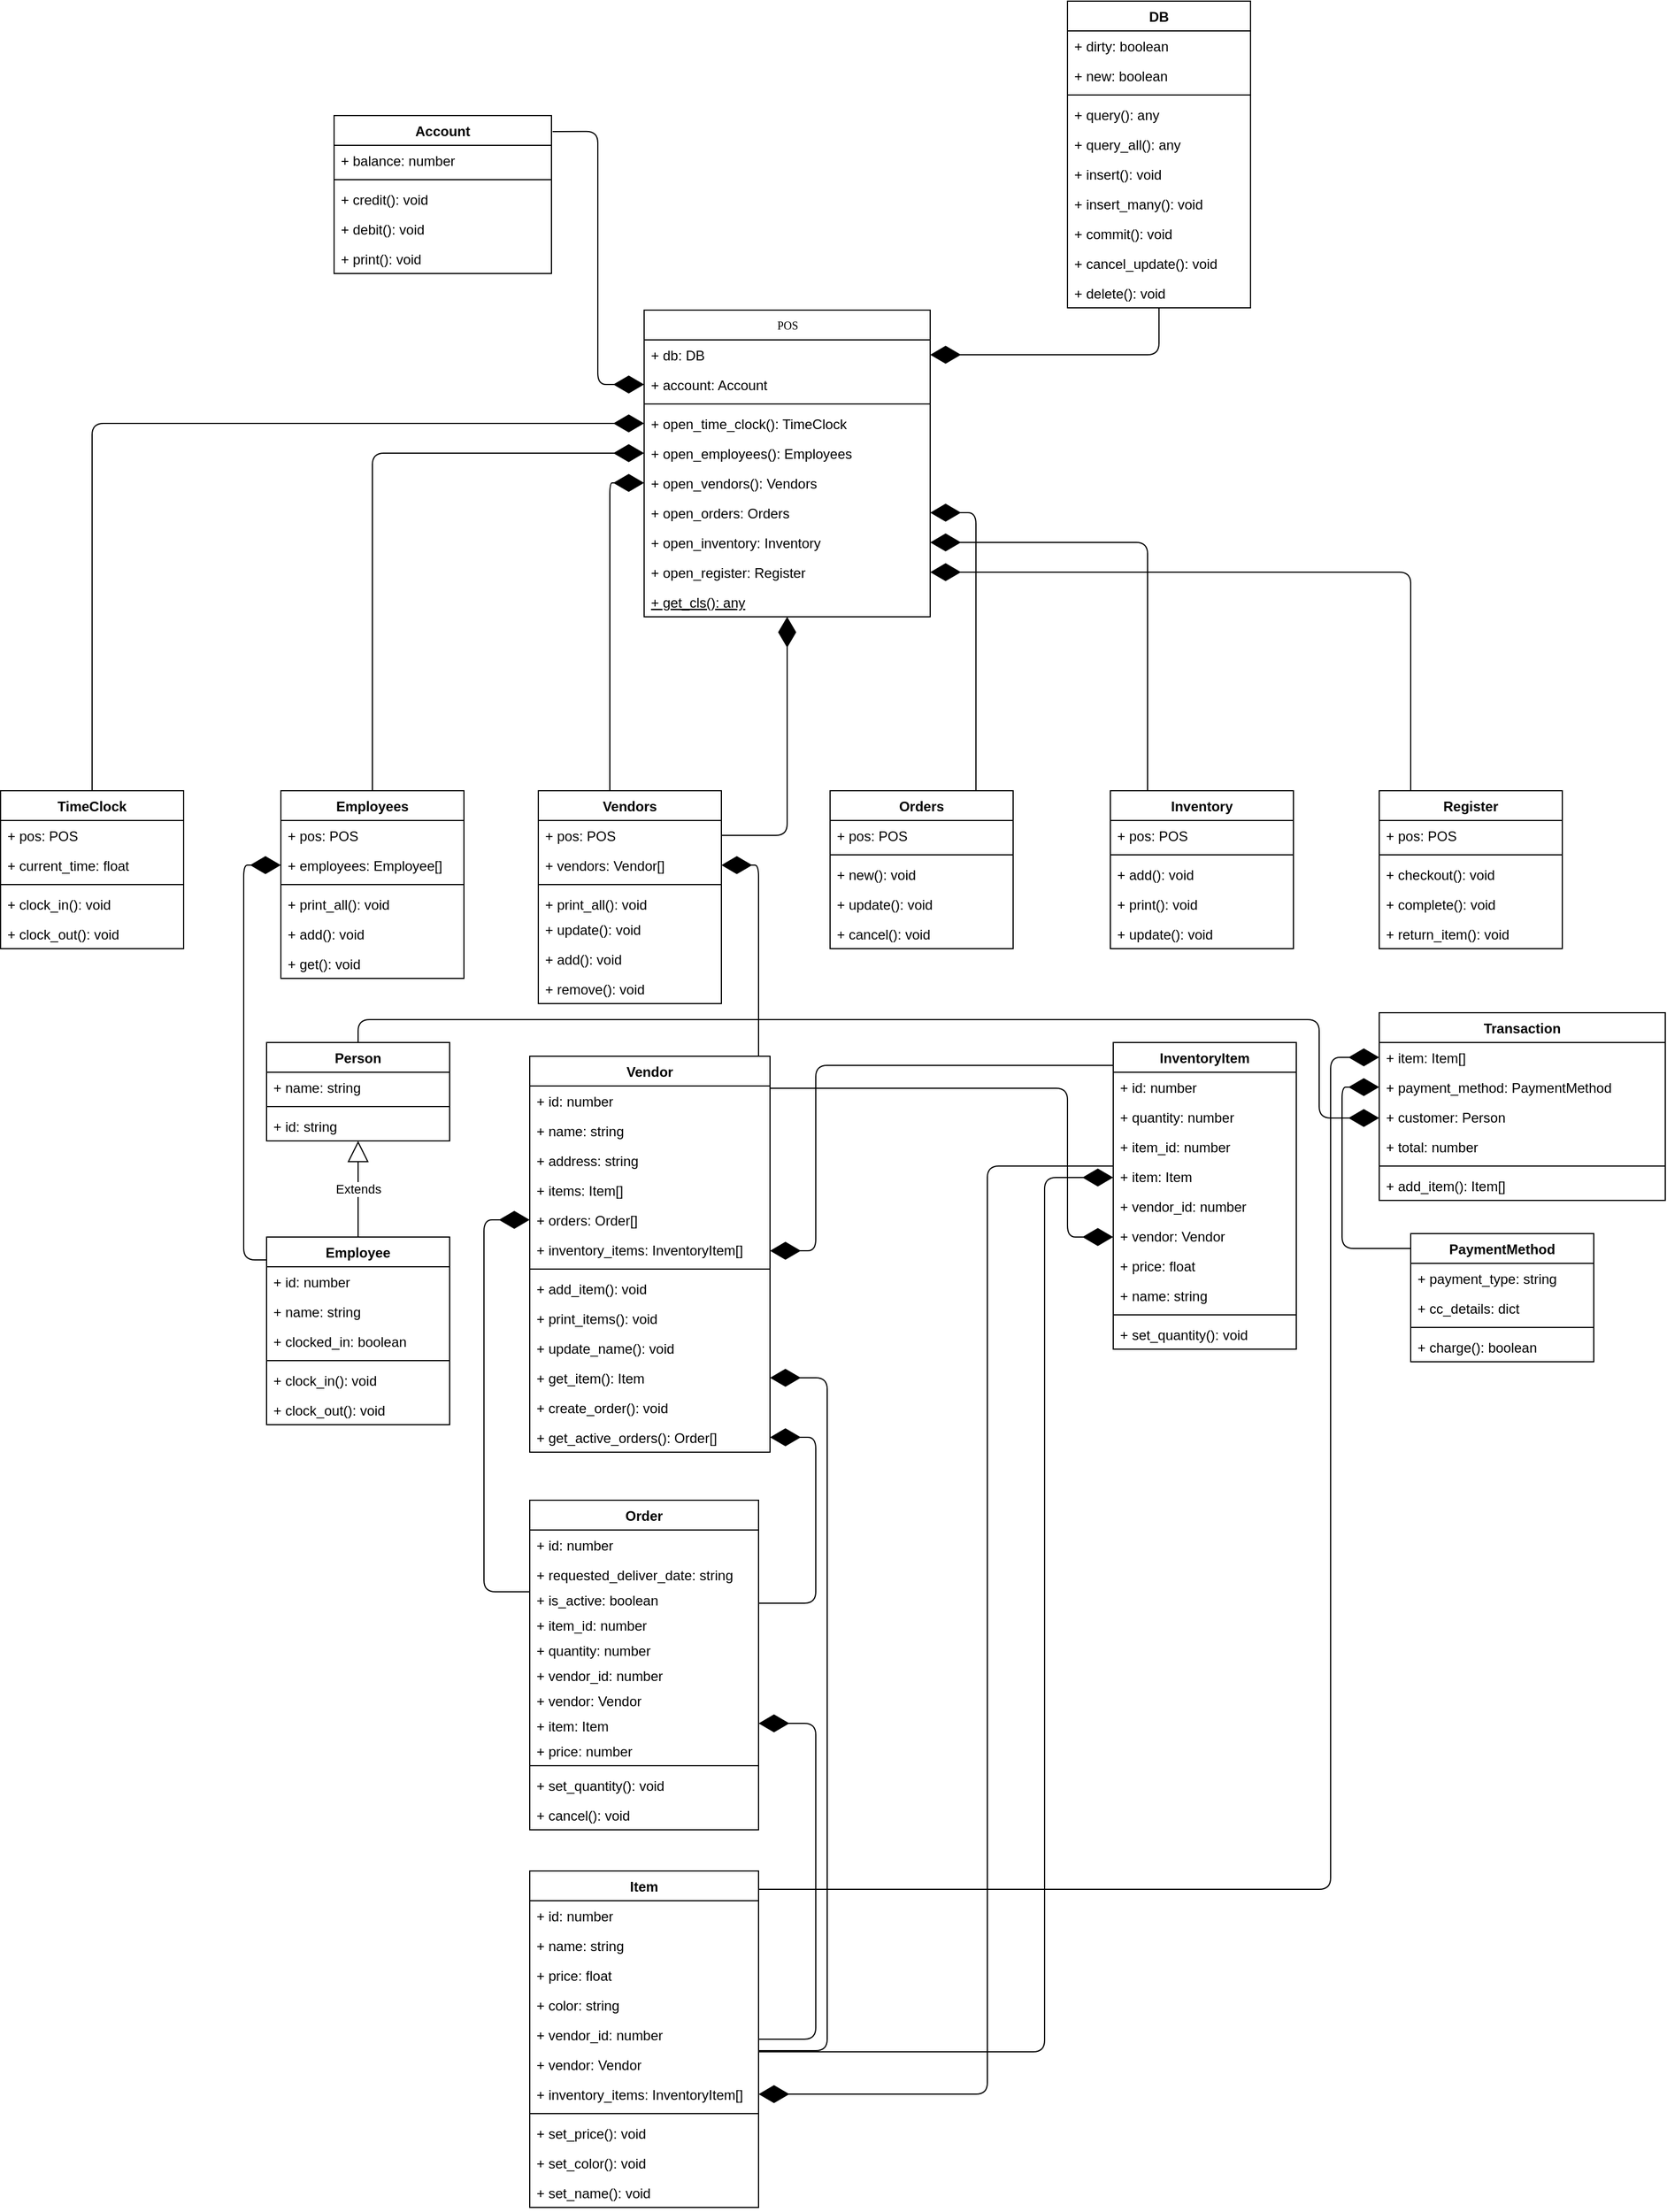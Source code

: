 <mxfile version="12.3.8" type="device" pages="1"><diagram name="Page-1" id="c4acf3e9-155e-7222-9cf6-157b1a14988f"><mxGraphModel dx="2325" dy="1979" grid="1" gridSize="10" guides="1" tooltips="1" connect="1" arrows="1" fold="1" page="1" pageScale="1" pageWidth="850" pageHeight="1100" background="#ffffff" math="0" shadow="0"><root><mxCell id="0"/><mxCell id="1" parent="0"/><mxCell id="17acba5748e5396b-20" value="POS" style="swimlane;html=1;fontStyle=0;childLayout=stackLayout;horizontal=1;startSize=26;fillColor=none;horizontalStack=0;resizeParent=1;resizeLast=0;collapsible=1;marginBottom=0;swimlaneFillColor=#ffffff;rounded=0;shadow=0;comic=0;labelBackgroundColor=none;strokeWidth=1;fontFamily=Verdana;fontSize=10;align=center;" parent="1" vertex="1"><mxGeometry x="270" y="10" width="250" height="268" as="geometry"><mxRectangle x="350" y="42" width="90" height="26" as="alternateBounds"/></mxGeometry></mxCell><mxCell id="E09mSMXxLbZepQ68tdm--33" value="+ db: DB" style="text;strokeColor=none;fillColor=none;align=left;verticalAlign=top;spacingLeft=4;spacingRight=4;overflow=hidden;rotatable=0;points=[[0,0.5],[1,0.5]];portConstraint=eastwest;" vertex="1" parent="17acba5748e5396b-20"><mxGeometry y="26" width="250" height="26" as="geometry"/></mxCell><mxCell id="u5pfQY48apnH69U5B8H1-82" value="+ account: Account" style="text;strokeColor=none;fillColor=none;align=left;verticalAlign=top;spacingLeft=4;spacingRight=4;overflow=hidden;rotatable=0;points=[[0,0.5],[1,0.5]];portConstraint=eastwest;" parent="17acba5748e5396b-20" vertex="1"><mxGeometry y="52" width="250" height="26" as="geometry"/></mxCell><mxCell id="u5pfQY48apnH69U5B8H1-6" value="" style="line;strokeWidth=1;fillColor=none;align=left;verticalAlign=middle;spacingTop=-1;spacingLeft=3;spacingRight=3;rotatable=0;labelPosition=right;points=[];portConstraint=eastwest;" parent="17acba5748e5396b-20" vertex="1"><mxGeometry y="78" width="250" height="8" as="geometry"/></mxCell><mxCell id="u5pfQY48apnH69U5B8H1-55" value="+ open_time_clock(): TimeClock" style="text;strokeColor=none;fillColor=none;align=left;verticalAlign=top;spacingLeft=4;spacingRight=4;overflow=hidden;rotatable=0;points=[[0,0.5],[1,0.5]];portConstraint=eastwest;" parent="17acba5748e5396b-20" vertex="1"><mxGeometry y="86" width="250" height="26" as="geometry"/></mxCell><mxCell id="E09mSMXxLbZepQ68tdm--16" value="+ open_employees(): Employees" style="text;strokeColor=none;fillColor=none;align=left;verticalAlign=top;spacingLeft=4;spacingRight=4;overflow=hidden;rotatable=0;points=[[0,0.5],[1,0.5]];portConstraint=eastwest;" vertex="1" parent="17acba5748e5396b-20"><mxGeometry y="112" width="250" height="26" as="geometry"/></mxCell><mxCell id="u5pfQY48apnH69U5B8H1-87" value="+ open_vendors(): Vendors" style="text;strokeColor=none;fillColor=none;align=left;verticalAlign=top;spacingLeft=4;spacingRight=4;overflow=hidden;rotatable=0;points=[[0,0.5],[1,0.5]];portConstraint=eastwest;" parent="17acba5748e5396b-20" vertex="1"><mxGeometry y="138" width="250" height="26" as="geometry"/></mxCell><mxCell id="E09mSMXxLbZepQ68tdm--36" value="+ open_orders: Orders" style="text;strokeColor=none;fillColor=none;align=left;verticalAlign=top;spacingLeft=4;spacingRight=4;overflow=hidden;rotatable=0;points=[[0,0.5],[1,0.5]];portConstraint=eastwest;" vertex="1" parent="17acba5748e5396b-20"><mxGeometry y="164" width="250" height="26" as="geometry"/></mxCell><mxCell id="E09mSMXxLbZepQ68tdm--45" value="+ open_inventory: Inventory" style="text;strokeColor=none;fillColor=none;align=left;verticalAlign=top;spacingLeft=4;spacingRight=4;overflow=hidden;rotatable=0;points=[[0,0.5],[1,0.5]];portConstraint=eastwest;" vertex="1" parent="17acba5748e5396b-20"><mxGeometry y="190" width="250" height="26" as="geometry"/></mxCell><mxCell id="E09mSMXxLbZepQ68tdm--46" value="+ open_register: Register" style="text;strokeColor=none;fillColor=none;align=left;verticalAlign=top;spacingLeft=4;spacingRight=4;overflow=hidden;rotatable=0;points=[[0,0.5],[1,0.5]];portConstraint=eastwest;" vertex="1" parent="17acba5748e5396b-20"><mxGeometry y="216" width="250" height="26" as="geometry"/></mxCell><mxCell id="E09mSMXxLbZepQ68tdm--152" value="+ get_cls(): any" style="text;strokeColor=none;fillColor=none;align=left;verticalAlign=top;spacingLeft=4;spacingRight=4;overflow=hidden;rotatable=0;points=[[0,0.5],[1,0.5]];portConstraint=eastwest;fontStyle=4" vertex="1" parent="17acba5748e5396b-20"><mxGeometry y="242" width="250" height="26" as="geometry"/></mxCell><mxCell id="u5pfQY48apnH69U5B8H1-10" value="Person" style="swimlane;fontStyle=1;align=center;verticalAlign=top;childLayout=stackLayout;horizontal=1;startSize=26;horizontalStack=0;resizeParent=1;resizeParentMax=0;resizeLast=0;collapsible=1;marginBottom=0;" parent="1" vertex="1"><mxGeometry x="-60" y="650" width="160" height="86" as="geometry"/></mxCell><mxCell id="u5pfQY48apnH69U5B8H1-14" value="+ name: string" style="text;strokeColor=none;fillColor=none;align=left;verticalAlign=top;spacingLeft=4;spacingRight=4;overflow=hidden;rotatable=0;points=[[0,0.5],[1,0.5]];portConstraint=eastwest;" parent="u5pfQY48apnH69U5B8H1-10" vertex="1"><mxGeometry y="26" width="160" height="26" as="geometry"/></mxCell><mxCell id="u5pfQY48apnH69U5B8H1-12" value="" style="line;strokeWidth=1;fillColor=none;align=left;verticalAlign=middle;spacingTop=-1;spacingLeft=3;spacingRight=3;rotatable=0;labelPosition=right;points=[];portConstraint=eastwest;" parent="u5pfQY48apnH69U5B8H1-10" vertex="1"><mxGeometry y="52" width="160" height="8" as="geometry"/></mxCell><mxCell id="u5pfQY48apnH69U5B8H1-11" value="+ id: string&#10;" style="text;strokeColor=none;fillColor=none;align=left;verticalAlign=top;spacingLeft=4;spacingRight=4;overflow=hidden;rotatable=0;points=[[0,0.5],[1,0.5]];portConstraint=eastwest;" parent="u5pfQY48apnH69U5B8H1-10" vertex="1"><mxGeometry y="60" width="160" height="26" as="geometry"/></mxCell><mxCell id="u5pfQY48apnH69U5B8H1-25" value="Extends" style="endArrow=block;endSize=16;endFill=0;html=1;entryX=0.5;entryY=1;entryDx=0;entryDy=0;exitX=0.5;exitY=0;exitDx=0;exitDy=0;" parent="1" source="u5pfQY48apnH69U5B8H1-30" target="u5pfQY48apnH69U5B8H1-10" edge="1"><mxGeometry width="160" relative="1" as="geometry"><mxPoint x="-190" y="750" as="sourcePoint"/><mxPoint x="-30" y="750" as="targetPoint"/></mxGeometry></mxCell><mxCell id="u5pfQY48apnH69U5B8H1-30" value="Employee" style="swimlane;fontStyle=1;align=center;verticalAlign=top;childLayout=stackLayout;horizontal=1;startSize=26;horizontalStack=0;resizeParent=1;resizeParentMax=0;resizeLast=0;collapsible=1;marginBottom=0;" parent="1" vertex="1"><mxGeometry x="-60" y="820" width="160" height="164" as="geometry"/></mxCell><mxCell id="E09mSMXxLbZepQ68tdm--14" value="+ id: number" style="text;strokeColor=none;fillColor=none;align=left;verticalAlign=top;spacingLeft=4;spacingRight=4;overflow=hidden;rotatable=0;points=[[0,0.5],[1,0.5]];portConstraint=eastwest;" vertex="1" parent="u5pfQY48apnH69U5B8H1-30"><mxGeometry y="26" width="160" height="26" as="geometry"/></mxCell><mxCell id="E09mSMXxLbZepQ68tdm--15" value="+ name: string" style="text;strokeColor=none;fillColor=none;align=left;verticalAlign=top;spacingLeft=4;spacingRight=4;overflow=hidden;rotatable=0;points=[[0,0.5],[1,0.5]];portConstraint=eastwest;" vertex="1" parent="u5pfQY48apnH69U5B8H1-30"><mxGeometry y="52" width="160" height="26" as="geometry"/></mxCell><mxCell id="u5pfQY48apnH69U5B8H1-54" value="+ clocked_in: boolean" style="text;strokeColor=none;fillColor=none;align=left;verticalAlign=top;spacingLeft=4;spacingRight=4;overflow=hidden;rotatable=0;points=[[0,0.5],[1,0.5]];portConstraint=eastwest;" parent="u5pfQY48apnH69U5B8H1-30" vertex="1"><mxGeometry y="78" width="160" height="26" as="geometry"/></mxCell><mxCell id="u5pfQY48apnH69U5B8H1-32" value="" style="line;strokeWidth=1;fillColor=none;align=left;verticalAlign=middle;spacingTop=-1;spacingLeft=3;spacingRight=3;rotatable=0;labelPosition=right;points=[];portConstraint=eastwest;" parent="u5pfQY48apnH69U5B8H1-30" vertex="1"><mxGeometry y="104" width="160" height="8" as="geometry"/></mxCell><mxCell id="u5pfQY48apnH69U5B8H1-33" value="+ clock_in(): void" style="text;strokeColor=none;fillColor=none;align=left;verticalAlign=top;spacingLeft=4;spacingRight=4;overflow=hidden;rotatable=0;points=[[0,0.5],[1,0.5]];portConstraint=eastwest;" parent="u5pfQY48apnH69U5B8H1-30" vertex="1"><mxGeometry y="112" width="160" height="26" as="geometry"/></mxCell><mxCell id="u5pfQY48apnH69U5B8H1-56" value="+ clock_out(): void" style="text;strokeColor=none;fillColor=none;align=left;verticalAlign=top;spacingLeft=4;spacingRight=4;overflow=hidden;rotatable=0;points=[[0,0.5],[1,0.5]];portConstraint=eastwest;" parent="u5pfQY48apnH69U5B8H1-30" vertex="1"><mxGeometry y="138" width="160" height="26" as="geometry"/></mxCell><mxCell id="u5pfQY48apnH69U5B8H1-62" value="PaymentMethod" style="swimlane;fontStyle=1;align=center;verticalAlign=top;childLayout=stackLayout;horizontal=1;startSize=26;horizontalStack=0;resizeParent=1;resizeParentMax=0;resizeLast=0;collapsible=1;marginBottom=0;" parent="1" vertex="1"><mxGeometry x="940" y="817" width="160" height="112" as="geometry"/></mxCell><mxCell id="u5pfQY48apnH69U5B8H1-63" value="+ payment_type: string" style="text;strokeColor=none;fillColor=none;align=left;verticalAlign=top;spacingLeft=4;spacingRight=4;overflow=hidden;rotatable=0;points=[[0,0.5],[1,0.5]];portConstraint=eastwest;" parent="u5pfQY48apnH69U5B8H1-62" vertex="1"><mxGeometry y="26" width="160" height="26" as="geometry"/></mxCell><mxCell id="u5pfQY48apnH69U5B8H1-103" value="+ cc_details: dict" style="text;strokeColor=none;fillColor=none;align=left;verticalAlign=top;spacingLeft=4;spacingRight=4;overflow=hidden;rotatable=0;points=[[0,0.5],[1,0.5]];portConstraint=eastwest;" parent="u5pfQY48apnH69U5B8H1-62" vertex="1"><mxGeometry y="52" width="160" height="26" as="geometry"/></mxCell><mxCell id="u5pfQY48apnH69U5B8H1-64" value="" style="line;strokeWidth=1;fillColor=none;align=left;verticalAlign=middle;spacingTop=-1;spacingLeft=3;spacingRight=3;rotatable=0;labelPosition=right;points=[];portConstraint=eastwest;" parent="u5pfQY48apnH69U5B8H1-62" vertex="1"><mxGeometry y="78" width="160" height="8" as="geometry"/></mxCell><mxCell id="u5pfQY48apnH69U5B8H1-65" value="+ charge(): boolean" style="text;strokeColor=none;fillColor=none;align=left;verticalAlign=top;spacingLeft=4;spacingRight=4;overflow=hidden;rotatable=0;points=[[0,0.5],[1,0.5]];portConstraint=eastwest;" parent="u5pfQY48apnH69U5B8H1-62" vertex="1"><mxGeometry y="86" width="160" height="26" as="geometry"/></mxCell><mxCell id="u5pfQY48apnH69U5B8H1-66" value="Transaction" style="swimlane;fontStyle=1;align=center;verticalAlign=top;childLayout=stackLayout;horizontal=1;startSize=26;horizontalStack=0;resizeParent=1;resizeParentMax=0;resizeLast=0;collapsible=1;marginBottom=0;" parent="1" vertex="1"><mxGeometry x="912.5" y="624" width="250" height="164" as="geometry"/></mxCell><mxCell id="u5pfQY48apnH69U5B8H1-70" value="+ item: Item[]" style="text;strokeColor=none;fillColor=none;align=left;verticalAlign=top;spacingLeft=4;spacingRight=4;overflow=hidden;rotatable=0;points=[[0,0.5],[1,0.5]];portConstraint=eastwest;" parent="u5pfQY48apnH69U5B8H1-66" vertex="1"><mxGeometry y="26" width="250" height="26" as="geometry"/></mxCell><mxCell id="u5pfQY48apnH69U5B8H1-67" value="+ payment_method: PaymentMethod" style="text;strokeColor=none;fillColor=none;align=left;verticalAlign=top;spacingLeft=4;spacingRight=4;overflow=hidden;rotatable=0;points=[[0,0.5],[1,0.5]];portConstraint=eastwest;" parent="u5pfQY48apnH69U5B8H1-66" vertex="1"><mxGeometry y="52" width="250" height="26" as="geometry"/></mxCell><mxCell id="u5pfQY48apnH69U5B8H1-77" value="+ customer: Person" style="text;strokeColor=none;fillColor=none;align=left;verticalAlign=top;spacingLeft=4;spacingRight=4;overflow=hidden;rotatable=0;points=[[0,0.5],[1,0.5]];portConstraint=eastwest;" parent="u5pfQY48apnH69U5B8H1-66" vertex="1"><mxGeometry y="78" width="250" height="26" as="geometry"/></mxCell><mxCell id="E09mSMXxLbZepQ68tdm--141" value="+ total: number" style="text;strokeColor=none;fillColor=none;align=left;verticalAlign=top;spacingLeft=4;spacingRight=4;overflow=hidden;rotatable=0;points=[[0,0.5],[1,0.5]];portConstraint=eastwest;" vertex="1" parent="u5pfQY48apnH69U5B8H1-66"><mxGeometry y="104" width="250" height="26" as="geometry"/></mxCell><mxCell id="u5pfQY48apnH69U5B8H1-68" value="" style="line;strokeWidth=1;fillColor=none;align=left;verticalAlign=middle;spacingTop=-1;spacingLeft=3;spacingRight=3;rotatable=0;labelPosition=right;points=[];portConstraint=eastwest;" parent="u5pfQY48apnH69U5B8H1-66" vertex="1"><mxGeometry y="130" width="250" height="8" as="geometry"/></mxCell><mxCell id="u5pfQY48apnH69U5B8H1-69" value="+ add_item(): Item[]" style="text;strokeColor=none;fillColor=none;align=left;verticalAlign=top;spacingLeft=4;spacingRight=4;overflow=hidden;rotatable=0;points=[[0,0.5],[1,0.5]];portConstraint=eastwest;" parent="u5pfQY48apnH69U5B8H1-66" vertex="1"><mxGeometry y="138" width="250" height="26" as="geometry"/></mxCell><mxCell id="u5pfQY48apnH69U5B8H1-83" value="Account" style="swimlane;fontStyle=1;align=center;verticalAlign=top;childLayout=stackLayout;horizontal=1;startSize=26;horizontalStack=0;resizeParent=1;resizeParentMax=0;resizeLast=0;collapsible=1;marginBottom=0;" parent="1" vertex="1"><mxGeometry x="-1" y="-160" width="190" height="138" as="geometry"/></mxCell><mxCell id="u5pfQY48apnH69U5B8H1-84" value="+ balance: number" style="text;strokeColor=none;fillColor=none;align=left;verticalAlign=top;spacingLeft=4;spacingRight=4;overflow=hidden;rotatable=0;points=[[0,0.5],[1,0.5]];portConstraint=eastwest;" parent="u5pfQY48apnH69U5B8H1-83" vertex="1"><mxGeometry y="26" width="190" height="26" as="geometry"/></mxCell><mxCell id="u5pfQY48apnH69U5B8H1-85" value="" style="line;strokeWidth=1;fillColor=none;align=left;verticalAlign=middle;spacingTop=-1;spacingLeft=3;spacingRight=3;rotatable=0;labelPosition=right;points=[];portConstraint=eastwest;" parent="u5pfQY48apnH69U5B8H1-83" vertex="1"><mxGeometry y="52" width="190" height="8" as="geometry"/></mxCell><mxCell id="u5pfQY48apnH69U5B8H1-100" value="+ credit(): void" style="text;strokeColor=none;fillColor=none;align=left;verticalAlign=top;spacingLeft=4;spacingRight=4;overflow=hidden;rotatable=0;points=[[0,0.5],[1,0.5]];portConstraint=eastwest;" parent="u5pfQY48apnH69U5B8H1-83" vertex="1"><mxGeometry y="60" width="190" height="26" as="geometry"/></mxCell><mxCell id="u5pfQY48apnH69U5B8H1-86" value="+ debit(): void" style="text;strokeColor=none;fillColor=none;align=left;verticalAlign=top;spacingLeft=4;spacingRight=4;overflow=hidden;rotatable=0;points=[[0,0.5],[1,0.5]];portConstraint=eastwest;" parent="u5pfQY48apnH69U5B8H1-83" vertex="1"><mxGeometry y="86" width="190" height="26" as="geometry"/></mxCell><mxCell id="E09mSMXxLbZepQ68tdm--1" value="+ print(): void" style="text;strokeColor=none;fillColor=none;align=left;verticalAlign=top;spacingLeft=4;spacingRight=4;overflow=hidden;rotatable=0;points=[[0,0.5],[1,0.5]];portConstraint=eastwest;" vertex="1" parent="u5pfQY48apnH69U5B8H1-83"><mxGeometry y="112" width="190" height="26" as="geometry"/></mxCell><mxCell id="78RKkbI0n-nA1qBt4iCz-1" value="" style="endArrow=diamondThin;endFill=1;endSize=24;html=1;edgeStyle=orthogonalEdgeStyle;" parent="1" source="u5pfQY48apnH69U5B8H1-62" target="u5pfQY48apnH69U5B8H1-67" edge="1"><mxGeometry width="160" relative="1" as="geometry"><mxPoint x="1192.5" y="794" as="sourcePoint"/><mxPoint x="1352.5" y="794" as="targetPoint"/><Array as="points"><mxPoint x="880" y="830"/><mxPoint x="880" y="689"/></Array></mxGeometry></mxCell><mxCell id="78RKkbI0n-nA1qBt4iCz-2" value="" style="endArrow=diamondThin;endFill=1;endSize=24;html=1;edgeStyle=orthogonalEdgeStyle;" parent="1" source="u5pfQY48apnH69U5B8H1-10" target="u5pfQY48apnH69U5B8H1-77" edge="1"><mxGeometry width="160" relative="1" as="geometry"><mxPoint x="1245" y="1160" as="sourcePoint"/><mxPoint x="1492.5" y="444" as="targetPoint"/><Array as="points"><mxPoint x="20" y="630"/><mxPoint x="860" y="630"/><mxPoint x="860" y="716"/></Array></mxGeometry></mxCell><mxCell id="78RKkbI0n-nA1qBt4iCz-3" value="" style="endArrow=diamondThin;endFill=1;endSize=24;html=1;exitX=1.005;exitY=0.101;exitDx=0;exitDy=0;exitPerimeter=0;edgeStyle=orthogonalEdgeStyle;" parent="1" source="u5pfQY48apnH69U5B8H1-83" target="u5pfQY48apnH69U5B8H1-82" edge="1"><mxGeometry width="160" relative="1" as="geometry"><mxPoint x="80" y="220" as="sourcePoint"/><mxPoint x="240" y="220" as="targetPoint"/></mxGeometry></mxCell><mxCell id="78RKkbI0n-nA1qBt4iCz-4" value="" style="endArrow=diamondThin;endFill=1;endSize=24;html=1;edgeStyle=orthogonalEdgeStyle;" parent="1" source="E09mSMXxLbZepQ68tdm--105" target="u5pfQY48apnH69U5B8H1-70" edge="1"><mxGeometry width="160" relative="1" as="geometry"><mxPoint x="699.5" y="1180" as="sourcePoint"/><mxPoint x="859.5" y="1180" as="targetPoint"/><Array as="points"><mxPoint x="870" y="1390"/><mxPoint x="870" y="663"/></Array></mxGeometry></mxCell><mxCell id="E09mSMXxLbZepQ68tdm--3" value="DB" style="swimlane;fontStyle=1;align=center;verticalAlign=top;childLayout=stackLayout;horizontal=1;startSize=26;horizontalStack=0;resizeParent=1;resizeParentMax=0;resizeLast=0;collapsible=1;marginBottom=0;" vertex="1" parent="1"><mxGeometry x="640" y="-260" width="160" height="268" as="geometry"/></mxCell><mxCell id="E09mSMXxLbZepQ68tdm--4" value="+ dirty: boolean" style="text;strokeColor=none;fillColor=none;align=left;verticalAlign=top;spacingLeft=4;spacingRight=4;overflow=hidden;rotatable=0;points=[[0,0.5],[1,0.5]];portConstraint=eastwest;" vertex="1" parent="E09mSMXxLbZepQ68tdm--3"><mxGeometry y="26" width="160" height="26" as="geometry"/></mxCell><mxCell id="E09mSMXxLbZepQ68tdm--8" value="+ new: boolean&#10;&#10;" style="text;strokeColor=none;fillColor=none;align=left;verticalAlign=top;spacingLeft=4;spacingRight=4;overflow=hidden;rotatable=0;points=[[0,0.5],[1,0.5]];portConstraint=eastwest;" vertex="1" parent="E09mSMXxLbZepQ68tdm--3"><mxGeometry y="52" width="160" height="26" as="geometry"/></mxCell><mxCell id="E09mSMXxLbZepQ68tdm--5" value="" style="line;strokeWidth=1;fillColor=none;align=left;verticalAlign=middle;spacingTop=-1;spacingLeft=3;spacingRight=3;rotatable=0;labelPosition=right;points=[];portConstraint=eastwest;" vertex="1" parent="E09mSMXxLbZepQ68tdm--3"><mxGeometry y="78" width="160" height="8" as="geometry"/></mxCell><mxCell id="E09mSMXxLbZepQ68tdm--9" value="+ query(): any" style="text;strokeColor=none;fillColor=none;align=left;verticalAlign=top;spacingLeft=4;spacingRight=4;overflow=hidden;rotatable=0;points=[[0,0.5],[1,0.5]];portConstraint=eastwest;" vertex="1" parent="E09mSMXxLbZepQ68tdm--3"><mxGeometry y="86" width="160" height="26" as="geometry"/></mxCell><mxCell id="E09mSMXxLbZepQ68tdm--6" value="+ query_all(): any" style="text;strokeColor=none;fillColor=none;align=left;verticalAlign=top;spacingLeft=4;spacingRight=4;overflow=hidden;rotatable=0;points=[[0,0.5],[1,0.5]];portConstraint=eastwest;" vertex="1" parent="E09mSMXxLbZepQ68tdm--3"><mxGeometry y="112" width="160" height="26" as="geometry"/></mxCell><mxCell id="E09mSMXxLbZepQ68tdm--7" value="+ insert(): void" style="text;strokeColor=none;fillColor=none;align=left;verticalAlign=top;spacingLeft=4;spacingRight=4;overflow=hidden;rotatable=0;points=[[0,0.5],[1,0.5]];portConstraint=eastwest;" vertex="1" parent="E09mSMXxLbZepQ68tdm--3"><mxGeometry y="138" width="160" height="26" as="geometry"/></mxCell><mxCell id="E09mSMXxLbZepQ68tdm--10" value="+ insert_many(): void" style="text;strokeColor=none;fillColor=none;align=left;verticalAlign=top;spacingLeft=4;spacingRight=4;overflow=hidden;rotatable=0;points=[[0,0.5],[1,0.5]];portConstraint=eastwest;" vertex="1" parent="E09mSMXxLbZepQ68tdm--3"><mxGeometry y="164" width="160" height="26" as="geometry"/></mxCell><mxCell id="E09mSMXxLbZepQ68tdm--11" value="+ commit(): void" style="text;strokeColor=none;fillColor=none;align=left;verticalAlign=top;spacingLeft=4;spacingRight=4;overflow=hidden;rotatable=0;points=[[0,0.5],[1,0.5]];portConstraint=eastwest;" vertex="1" parent="E09mSMXxLbZepQ68tdm--3"><mxGeometry y="190" width="160" height="26" as="geometry"/></mxCell><mxCell id="E09mSMXxLbZepQ68tdm--12" value="+ cancel_update(): void" style="text;strokeColor=none;fillColor=none;align=left;verticalAlign=top;spacingLeft=4;spacingRight=4;overflow=hidden;rotatable=0;points=[[0,0.5],[1,0.5]];portConstraint=eastwest;" vertex="1" parent="E09mSMXxLbZepQ68tdm--3"><mxGeometry y="216" width="160" height="26" as="geometry"/></mxCell><mxCell id="E09mSMXxLbZepQ68tdm--13" value="+ delete(): void" style="text;strokeColor=none;fillColor=none;align=left;verticalAlign=top;spacingLeft=4;spacingRight=4;overflow=hidden;rotatable=0;points=[[0,0.5],[1,0.5]];portConstraint=eastwest;" vertex="1" parent="E09mSMXxLbZepQ68tdm--3"><mxGeometry y="242" width="160" height="26" as="geometry"/></mxCell><mxCell id="E09mSMXxLbZepQ68tdm--21" value="TimeClock" style="swimlane;fontStyle=1;align=center;verticalAlign=top;childLayout=stackLayout;horizontal=1;startSize=26;horizontalStack=0;resizeParent=1;resizeParentMax=0;resizeLast=0;collapsible=1;marginBottom=0;" vertex="1" parent="1"><mxGeometry x="-292.5" y="430" width="160" height="138" as="geometry"/></mxCell><mxCell id="E09mSMXxLbZepQ68tdm--151" value="+ pos: POS" style="text;strokeColor=none;fillColor=none;align=left;verticalAlign=top;spacingLeft=4;spacingRight=4;overflow=hidden;rotatable=0;points=[[0,0.5],[1,0.5]];portConstraint=eastwest;" vertex="1" parent="E09mSMXxLbZepQ68tdm--21"><mxGeometry y="26" width="160" height="26" as="geometry"/></mxCell><mxCell id="E09mSMXxLbZepQ68tdm--53" value="+ current_time: float" style="text;strokeColor=none;fillColor=none;align=left;verticalAlign=top;spacingLeft=4;spacingRight=4;overflow=hidden;rotatable=0;points=[[0,0.5],[1,0.5]];portConstraint=eastwest;" vertex="1" parent="E09mSMXxLbZepQ68tdm--21"><mxGeometry y="52" width="160" height="26" as="geometry"/></mxCell><mxCell id="E09mSMXxLbZepQ68tdm--23" value="" style="line;strokeWidth=1;fillColor=none;align=left;verticalAlign=middle;spacingTop=-1;spacingLeft=3;spacingRight=3;rotatable=0;labelPosition=right;points=[];portConstraint=eastwest;" vertex="1" parent="E09mSMXxLbZepQ68tdm--21"><mxGeometry y="78" width="160" height="8" as="geometry"/></mxCell><mxCell id="E09mSMXxLbZepQ68tdm--54" value="+ clock_in(): void" style="text;strokeColor=none;fillColor=none;align=left;verticalAlign=top;spacingLeft=4;spacingRight=4;overflow=hidden;rotatable=0;points=[[0,0.5],[1,0.5]];portConstraint=eastwest;" vertex="1" parent="E09mSMXxLbZepQ68tdm--21"><mxGeometry y="86" width="160" height="26" as="geometry"/></mxCell><mxCell id="E09mSMXxLbZepQ68tdm--55" value="+ clock_out(): void" style="text;strokeColor=none;fillColor=none;align=left;verticalAlign=top;spacingLeft=4;spacingRight=4;overflow=hidden;rotatable=0;points=[[0,0.5],[1,0.5]];portConstraint=eastwest;" vertex="1" parent="E09mSMXxLbZepQ68tdm--21"><mxGeometry y="112" width="160" height="26" as="geometry"/></mxCell><mxCell id="E09mSMXxLbZepQ68tdm--25" value="Employees" style="swimlane;fontStyle=1;align=center;verticalAlign=top;childLayout=stackLayout;horizontal=1;startSize=26;horizontalStack=0;resizeParent=1;resizeParentMax=0;resizeLast=0;collapsible=1;marginBottom=0;" vertex="1" parent="1"><mxGeometry x="-47.5" y="430" width="160" height="164" as="geometry"/></mxCell><mxCell id="E09mSMXxLbZepQ68tdm--145" value="+ pos: POS" style="text;strokeColor=none;fillColor=none;align=left;verticalAlign=top;spacingLeft=4;spacingRight=4;overflow=hidden;rotatable=0;points=[[0,0.5],[1,0.5]];portConstraint=eastwest;" vertex="1" parent="E09mSMXxLbZepQ68tdm--25"><mxGeometry y="26" width="160" height="26" as="geometry"/></mxCell><mxCell id="E09mSMXxLbZepQ68tdm--56" value="+ employees: Employee[]" style="text;strokeColor=none;fillColor=none;align=left;verticalAlign=top;spacingLeft=4;spacingRight=4;overflow=hidden;rotatable=0;points=[[0,0.5],[1,0.5]];portConstraint=eastwest;" vertex="1" parent="E09mSMXxLbZepQ68tdm--25"><mxGeometry y="52" width="160" height="26" as="geometry"/></mxCell><mxCell id="E09mSMXxLbZepQ68tdm--27" value="" style="line;strokeWidth=1;fillColor=none;align=left;verticalAlign=middle;spacingTop=-1;spacingLeft=3;spacingRight=3;rotatable=0;labelPosition=right;points=[];portConstraint=eastwest;" vertex="1" parent="E09mSMXxLbZepQ68tdm--25"><mxGeometry y="78" width="160" height="8" as="geometry"/></mxCell><mxCell id="E09mSMXxLbZepQ68tdm--57" value="+ print_all(): void" style="text;strokeColor=none;fillColor=none;align=left;verticalAlign=top;spacingLeft=4;spacingRight=4;overflow=hidden;rotatable=0;points=[[0,0.5],[1,0.5]];portConstraint=eastwest;" vertex="1" parent="E09mSMXxLbZepQ68tdm--25"><mxGeometry y="86" width="160" height="26" as="geometry"/></mxCell><mxCell id="E09mSMXxLbZepQ68tdm--67" value="+ add(): void" style="text;strokeColor=none;fillColor=none;align=left;verticalAlign=top;spacingLeft=4;spacingRight=4;overflow=hidden;rotatable=0;points=[[0,0.5],[1,0.5]];portConstraint=eastwest;" vertex="1" parent="E09mSMXxLbZepQ68tdm--25"><mxGeometry y="112" width="160" height="26" as="geometry"/></mxCell><mxCell id="E09mSMXxLbZepQ68tdm--66" value="+ get(): void" style="text;strokeColor=none;fillColor=none;align=left;verticalAlign=top;spacingLeft=4;spacingRight=4;overflow=hidden;rotatable=0;points=[[0,0.5],[1,0.5]];portConstraint=eastwest;" vertex="1" parent="E09mSMXxLbZepQ68tdm--25"><mxGeometry y="138" width="160" height="26" as="geometry"/></mxCell><mxCell id="E09mSMXxLbZepQ68tdm--29" value="Vendors" style="swimlane;fontStyle=1;align=center;verticalAlign=top;childLayout=stackLayout;horizontal=1;startSize=26;horizontalStack=0;resizeParent=1;resizeParentMax=0;resizeLast=0;collapsible=1;marginBottom=0;" vertex="1" parent="1"><mxGeometry x="177.5" y="430" width="160" height="186" as="geometry"/></mxCell><mxCell id="E09mSMXxLbZepQ68tdm--58" value="+ pos: POS" style="text;strokeColor=none;fillColor=none;align=left;verticalAlign=top;spacingLeft=4;spacingRight=4;overflow=hidden;rotatable=0;points=[[0,0.5],[1,0.5]];portConstraint=eastwest;" vertex="1" parent="E09mSMXxLbZepQ68tdm--29"><mxGeometry y="26" width="160" height="26" as="geometry"/></mxCell><mxCell id="E09mSMXxLbZepQ68tdm--73" value="+ vendors: Vendor[]" style="text;strokeColor=none;fillColor=none;align=left;verticalAlign=top;spacingLeft=4;spacingRight=4;overflow=hidden;rotatable=0;points=[[0,0.5],[1,0.5]];portConstraint=eastwest;" vertex="1" parent="E09mSMXxLbZepQ68tdm--29"><mxGeometry y="52" width="160" height="26" as="geometry"/></mxCell><mxCell id="E09mSMXxLbZepQ68tdm--31" value="" style="line;strokeWidth=1;fillColor=none;align=left;verticalAlign=middle;spacingTop=-1;spacingLeft=3;spacingRight=3;rotatable=0;labelPosition=right;points=[];portConstraint=eastwest;" vertex="1" parent="E09mSMXxLbZepQ68tdm--29"><mxGeometry y="78" width="160" height="8" as="geometry"/></mxCell><mxCell id="E09mSMXxLbZepQ68tdm--71" value="+ print_all(): void" style="text;strokeColor=none;fillColor=none;align=left;verticalAlign=top;spacingLeft=4;spacingRight=4;overflow=hidden;rotatable=0;points=[[0,0.5],[1,0.5]];portConstraint=eastwest;" vertex="1" parent="E09mSMXxLbZepQ68tdm--29"><mxGeometry y="86" width="160" height="22" as="geometry"/></mxCell><mxCell id="E09mSMXxLbZepQ68tdm--68" value="+ update(): void" style="text;strokeColor=none;fillColor=none;align=left;verticalAlign=top;spacingLeft=4;spacingRight=4;overflow=hidden;rotatable=0;points=[[0,0.5],[1,0.5]];portConstraint=eastwest;" vertex="1" parent="E09mSMXxLbZepQ68tdm--29"><mxGeometry y="108" width="160" height="26" as="geometry"/></mxCell><mxCell id="E09mSMXxLbZepQ68tdm--69" value="+ add(): void" style="text;strokeColor=none;fillColor=none;align=left;verticalAlign=top;spacingLeft=4;spacingRight=4;overflow=hidden;rotatable=0;points=[[0,0.5],[1,0.5]];portConstraint=eastwest;" vertex="1" parent="E09mSMXxLbZepQ68tdm--29"><mxGeometry y="134" width="160" height="26" as="geometry"/></mxCell><mxCell id="E09mSMXxLbZepQ68tdm--70" value="+ remove(): void" style="text;strokeColor=none;fillColor=none;align=left;verticalAlign=top;spacingLeft=4;spacingRight=4;overflow=hidden;rotatable=0;points=[[0,0.5],[1,0.5]];portConstraint=eastwest;" vertex="1" parent="E09mSMXxLbZepQ68tdm--29"><mxGeometry y="160" width="160" height="26" as="geometry"/></mxCell><mxCell id="E09mSMXxLbZepQ68tdm--35" value="" style="endArrow=diamondThin;endFill=1;endSize=24;html=1;edgeStyle=orthogonalEdgeStyle;" edge="1" parent="1" source="E09mSMXxLbZepQ68tdm--3" target="E09mSMXxLbZepQ68tdm--33"><mxGeometry width="160" relative="1" as="geometry"><mxPoint x="241" y="-146" as="sourcePoint"/><mxPoint x="280" y="125" as="targetPoint"/></mxGeometry></mxCell><mxCell id="E09mSMXxLbZepQ68tdm--37" value="Orders" style="swimlane;fontStyle=1;align=center;verticalAlign=top;childLayout=stackLayout;horizontal=1;startSize=26;horizontalStack=0;resizeParent=1;resizeParentMax=0;resizeLast=0;collapsible=1;marginBottom=0;" vertex="1" parent="1"><mxGeometry x="432.5" y="430" width="160" height="138" as="geometry"/></mxCell><mxCell id="E09mSMXxLbZepQ68tdm--142" value="+ pos: POS" style="text;strokeColor=none;fillColor=none;align=left;verticalAlign=top;spacingLeft=4;spacingRight=4;overflow=hidden;rotatable=0;points=[[0,0.5],[1,0.5]];portConstraint=eastwest;" vertex="1" parent="E09mSMXxLbZepQ68tdm--37"><mxGeometry y="26" width="160" height="26" as="geometry"/></mxCell><mxCell id="E09mSMXxLbZepQ68tdm--39" value="" style="line;strokeWidth=1;fillColor=none;align=left;verticalAlign=middle;spacingTop=-1;spacingLeft=3;spacingRight=3;rotatable=0;labelPosition=right;points=[];portConstraint=eastwest;" vertex="1" parent="E09mSMXxLbZepQ68tdm--37"><mxGeometry y="52" width="160" height="8" as="geometry"/></mxCell><mxCell id="E09mSMXxLbZepQ68tdm--143" value="+ new(): void" style="text;strokeColor=none;fillColor=none;align=left;verticalAlign=top;spacingLeft=4;spacingRight=4;overflow=hidden;rotatable=0;points=[[0,0.5],[1,0.5]];portConstraint=eastwest;" vertex="1" parent="E09mSMXxLbZepQ68tdm--37"><mxGeometry y="60" width="160" height="26" as="geometry"/></mxCell><mxCell id="E09mSMXxLbZepQ68tdm--61" value="+ update(): void" style="text;strokeColor=none;fillColor=none;align=left;verticalAlign=top;spacingLeft=4;spacingRight=4;overflow=hidden;rotatable=0;points=[[0,0.5],[1,0.5]];portConstraint=eastwest;" vertex="1" parent="E09mSMXxLbZepQ68tdm--37"><mxGeometry y="86" width="160" height="26" as="geometry"/></mxCell><mxCell id="E09mSMXxLbZepQ68tdm--144" value="+ cancel(): void" style="text;strokeColor=none;fillColor=none;align=left;verticalAlign=top;spacingLeft=4;spacingRight=4;overflow=hidden;rotatable=0;points=[[0,0.5],[1,0.5]];portConstraint=eastwest;" vertex="1" parent="E09mSMXxLbZepQ68tdm--37"><mxGeometry y="112" width="160" height="26" as="geometry"/></mxCell><mxCell id="E09mSMXxLbZepQ68tdm--41" value="Inventory" style="swimlane;fontStyle=1;align=center;verticalAlign=top;childLayout=stackLayout;horizontal=1;startSize=26;horizontalStack=0;resizeParent=1;resizeParentMax=0;resizeLast=0;collapsible=1;marginBottom=0;" vertex="1" parent="1"><mxGeometry x="677.5" y="430" width="160" height="138" as="geometry"/></mxCell><mxCell id="E09mSMXxLbZepQ68tdm--119" value="+ pos: POS" style="text;strokeColor=none;fillColor=none;align=left;verticalAlign=top;spacingLeft=4;spacingRight=4;overflow=hidden;rotatable=0;points=[[0,0.5],[1,0.5]];portConstraint=eastwest;" vertex="1" parent="E09mSMXxLbZepQ68tdm--41"><mxGeometry y="26" width="160" height="26" as="geometry"/></mxCell><mxCell id="E09mSMXxLbZepQ68tdm--42" value="" style="line;strokeWidth=1;fillColor=none;align=left;verticalAlign=middle;spacingTop=-1;spacingLeft=3;spacingRight=3;rotatable=0;labelPosition=right;points=[];portConstraint=eastwest;" vertex="1" parent="E09mSMXxLbZepQ68tdm--41"><mxGeometry y="52" width="160" height="8" as="geometry"/></mxCell><mxCell id="E09mSMXxLbZepQ68tdm--63" value="+ add(): void" style="text;strokeColor=none;fillColor=none;align=left;verticalAlign=top;spacingLeft=4;spacingRight=4;overflow=hidden;rotatable=0;points=[[0,0.5],[1,0.5]];portConstraint=eastwest;" vertex="1" parent="E09mSMXxLbZepQ68tdm--41"><mxGeometry y="60" width="160" height="26" as="geometry"/></mxCell><mxCell id="E09mSMXxLbZepQ68tdm--121" value="+ print(): void" style="text;strokeColor=none;fillColor=none;align=left;verticalAlign=top;spacingLeft=4;spacingRight=4;overflow=hidden;rotatable=0;points=[[0,0.5],[1,0.5]];portConstraint=eastwest;" vertex="1" parent="E09mSMXxLbZepQ68tdm--41"><mxGeometry y="86" width="160" height="26" as="geometry"/></mxCell><mxCell id="E09mSMXxLbZepQ68tdm--120" value="+ update(): void" style="text;strokeColor=none;fillColor=none;align=left;verticalAlign=top;spacingLeft=4;spacingRight=4;overflow=hidden;rotatable=0;points=[[0,0.5],[1,0.5]];portConstraint=eastwest;" vertex="1" parent="E09mSMXxLbZepQ68tdm--41"><mxGeometry y="112" width="160" height="26" as="geometry"/></mxCell><mxCell id="E09mSMXxLbZepQ68tdm--43" value="Register" style="swimlane;fontStyle=1;align=center;verticalAlign=top;childLayout=stackLayout;horizontal=1;startSize=26;horizontalStack=0;resizeParent=1;resizeParentMax=0;resizeLast=0;collapsible=1;marginBottom=0;" vertex="1" parent="1"><mxGeometry x="912.5" y="430" width="160" height="138" as="geometry"/></mxCell><mxCell id="E09mSMXxLbZepQ68tdm--138" value="+ pos: POS" style="text;strokeColor=none;fillColor=none;align=left;verticalAlign=top;spacingLeft=4;spacingRight=4;overflow=hidden;rotatable=0;points=[[0,0.5],[1,0.5]];portConstraint=eastwest;" vertex="1" parent="E09mSMXxLbZepQ68tdm--43"><mxGeometry y="26" width="160" height="26" as="geometry"/></mxCell><mxCell id="E09mSMXxLbZepQ68tdm--44" value="" style="line;strokeWidth=1;fillColor=none;align=left;verticalAlign=middle;spacingTop=-1;spacingLeft=3;spacingRight=3;rotatable=0;labelPosition=right;points=[];portConstraint=eastwest;" vertex="1" parent="E09mSMXxLbZepQ68tdm--43"><mxGeometry y="52" width="160" height="8" as="geometry"/></mxCell><mxCell id="E09mSMXxLbZepQ68tdm--65" value="+ checkout(): void" style="text;strokeColor=none;fillColor=none;align=left;verticalAlign=top;spacingLeft=4;spacingRight=4;overflow=hidden;rotatable=0;points=[[0,0.5],[1,0.5]];portConstraint=eastwest;" vertex="1" parent="E09mSMXxLbZepQ68tdm--43"><mxGeometry y="60" width="160" height="26" as="geometry"/></mxCell><mxCell id="E09mSMXxLbZepQ68tdm--140" value="+ complete(): void" style="text;strokeColor=none;fillColor=none;align=left;verticalAlign=top;spacingLeft=4;spacingRight=4;overflow=hidden;rotatable=0;points=[[0,0.5],[1,0.5]];portConstraint=eastwest;" vertex="1" parent="E09mSMXxLbZepQ68tdm--43"><mxGeometry y="86" width="160" height="26" as="geometry"/></mxCell><mxCell id="E09mSMXxLbZepQ68tdm--139" value="+ return_item(): void" style="text;strokeColor=none;fillColor=none;align=left;verticalAlign=top;spacingLeft=4;spacingRight=4;overflow=hidden;rotatable=0;points=[[0,0.5],[1,0.5]];portConstraint=eastwest;" vertex="1" parent="E09mSMXxLbZepQ68tdm--43"><mxGeometry y="112" width="160" height="26" as="geometry"/></mxCell><mxCell id="E09mSMXxLbZepQ68tdm--47" value="" style="endArrow=diamondThin;endFill=1;endSize=24;html=1;edgeStyle=orthogonalEdgeStyle;" edge="1" parent="1" source="E09mSMXxLbZepQ68tdm--21" target="u5pfQY48apnH69U5B8H1-55"><mxGeometry width="160" relative="1" as="geometry"><mxPoint x="-40" y="230" as="sourcePoint"/><mxPoint x="120" y="230" as="targetPoint"/></mxGeometry></mxCell><mxCell id="E09mSMXxLbZepQ68tdm--48" value="" style="endArrow=diamondThin;endFill=1;endSize=24;html=1;edgeStyle=orthogonalEdgeStyle;" edge="1" parent="1" source="E09mSMXxLbZepQ68tdm--25" target="E09mSMXxLbZepQ68tdm--16"><mxGeometry width="160" relative="1" as="geometry"><mxPoint x="-25" y="310" as="sourcePoint"/><mxPoint x="280" y="119" as="targetPoint"/></mxGeometry></mxCell><mxCell id="E09mSMXxLbZepQ68tdm--49" value="" style="endArrow=diamondThin;endFill=1;endSize=24;html=1;edgeStyle=orthogonalEdgeStyle;" edge="1" parent="1" source="E09mSMXxLbZepQ68tdm--29" target="u5pfQY48apnH69U5B8H1-87"><mxGeometry width="160" relative="1" as="geometry"><mxPoint x="150" y="310" as="sourcePoint"/><mxPoint x="280" y="145" as="targetPoint"/><Array as="points"><mxPoint x="240" y="161"/></Array></mxGeometry></mxCell><mxCell id="E09mSMXxLbZepQ68tdm--50" value="" style="endArrow=diamondThin;endFill=1;endSize=24;html=1;edgeStyle=orthogonalEdgeStyle;" edge="1" parent="1" source="E09mSMXxLbZepQ68tdm--37" target="E09mSMXxLbZepQ68tdm--36"><mxGeometry width="160" relative="1" as="geometry"><mxPoint x="270" y="310" as="sourcePoint"/><mxPoint x="280" y="171" as="targetPoint"/><Array as="points"><mxPoint x="560" y="187"/></Array></mxGeometry></mxCell><mxCell id="E09mSMXxLbZepQ68tdm--51" value="" style="endArrow=diamondThin;endFill=1;endSize=24;html=1;edgeStyle=orthogonalEdgeStyle;" edge="1" parent="1" source="E09mSMXxLbZepQ68tdm--41" target="E09mSMXxLbZepQ68tdm--45"><mxGeometry width="160" relative="1" as="geometry"><mxPoint x="570" y="310" as="sourcePoint"/><mxPoint x="530" y="197" as="targetPoint"/><Array as="points"><mxPoint x="710" y="213"/></Array></mxGeometry></mxCell><mxCell id="E09mSMXxLbZepQ68tdm--52" value="" style="endArrow=diamondThin;endFill=1;endSize=24;html=1;edgeStyle=orthogonalEdgeStyle;" edge="1" parent="1" source="E09mSMXxLbZepQ68tdm--43" target="E09mSMXxLbZepQ68tdm--46"><mxGeometry width="160" relative="1" as="geometry"><mxPoint x="640" y="310" as="sourcePoint"/><mxPoint x="530" y="223" as="targetPoint"/><Array as="points"><mxPoint x="940" y="239"/></Array></mxGeometry></mxCell><mxCell id="E09mSMXxLbZepQ68tdm--72" value="" style="endArrow=diamondThin;endFill=1;endSize=24;html=1;edgeStyle=orthogonalEdgeStyle;" edge="1" parent="1" source="E09mSMXxLbZepQ68tdm--58" target="17acba5748e5396b-20"><mxGeometry width="160" relative="1" as="geometry"><mxPoint y="180" as="sourcePoint"/><mxPoint x="160" y="180" as="targetPoint"/><Array as="points"><mxPoint x="395" y="469"/></Array></mxGeometry></mxCell><mxCell id="E09mSMXxLbZepQ68tdm--74" value="Vendor" style="swimlane;fontStyle=1;align=center;verticalAlign=top;childLayout=stackLayout;horizontal=1;startSize=26;horizontalStack=0;resizeParent=1;resizeParentMax=0;resizeLast=0;collapsible=1;marginBottom=0;" vertex="1" parent="1"><mxGeometry x="170" y="662" width="210" height="346" as="geometry"/></mxCell><mxCell id="E09mSMXxLbZepQ68tdm--75" value="+ id: number" style="text;strokeColor=none;fillColor=none;align=left;verticalAlign=top;spacingLeft=4;spacingRight=4;overflow=hidden;rotatable=0;points=[[0,0.5],[1,0.5]];portConstraint=eastwest;" vertex="1" parent="E09mSMXxLbZepQ68tdm--74"><mxGeometry y="26" width="210" height="26" as="geometry"/></mxCell><mxCell id="E09mSMXxLbZepQ68tdm--79" value="+ name: string" style="text;strokeColor=none;fillColor=none;align=left;verticalAlign=top;spacingLeft=4;spacingRight=4;overflow=hidden;rotatable=0;points=[[0,0.5],[1,0.5]];portConstraint=eastwest;" vertex="1" parent="E09mSMXxLbZepQ68tdm--74"><mxGeometry y="52" width="210" height="26" as="geometry"/></mxCell><mxCell id="E09mSMXxLbZepQ68tdm--81" value="+ address: string" style="text;strokeColor=none;fillColor=none;align=left;verticalAlign=top;spacingLeft=4;spacingRight=4;overflow=hidden;rotatable=0;points=[[0,0.5],[1,0.5]];portConstraint=eastwest;" vertex="1" parent="E09mSMXxLbZepQ68tdm--74"><mxGeometry y="78" width="210" height="26" as="geometry"/></mxCell><mxCell id="E09mSMXxLbZepQ68tdm--83" value="+ items: Item[]" style="text;strokeColor=none;fillColor=none;align=left;verticalAlign=top;spacingLeft=4;spacingRight=4;overflow=hidden;rotatable=0;points=[[0,0.5],[1,0.5]];portConstraint=eastwest;" vertex="1" parent="E09mSMXxLbZepQ68tdm--74"><mxGeometry y="104" width="210" height="26" as="geometry"/></mxCell><mxCell id="E09mSMXxLbZepQ68tdm--82" value="+ orders: Order[]" style="text;strokeColor=none;fillColor=none;align=left;verticalAlign=top;spacingLeft=4;spacingRight=4;overflow=hidden;rotatable=0;points=[[0,0.5],[1,0.5]];portConstraint=eastwest;" vertex="1" parent="E09mSMXxLbZepQ68tdm--74"><mxGeometry y="130" width="210" height="26" as="geometry"/></mxCell><mxCell id="E09mSMXxLbZepQ68tdm--80" value="+ inventory_items: InventoryItem[]" style="text;strokeColor=none;fillColor=none;align=left;verticalAlign=top;spacingLeft=4;spacingRight=4;overflow=hidden;rotatable=0;points=[[0,0.5],[1,0.5]];portConstraint=eastwest;" vertex="1" parent="E09mSMXxLbZepQ68tdm--74"><mxGeometry y="156" width="210" height="26" as="geometry"/></mxCell><mxCell id="E09mSMXxLbZepQ68tdm--76" value="" style="line;strokeWidth=1;fillColor=none;align=left;verticalAlign=middle;spacingTop=-1;spacingLeft=3;spacingRight=3;rotatable=0;labelPosition=right;points=[];portConstraint=eastwest;" vertex="1" parent="E09mSMXxLbZepQ68tdm--74"><mxGeometry y="182" width="210" height="8" as="geometry"/></mxCell><mxCell id="E09mSMXxLbZepQ68tdm--77" value="+ add_item(): void" style="text;strokeColor=none;fillColor=none;align=left;verticalAlign=top;spacingLeft=4;spacingRight=4;overflow=hidden;rotatable=0;points=[[0,0.5],[1,0.5]];portConstraint=eastwest;" vertex="1" parent="E09mSMXxLbZepQ68tdm--74"><mxGeometry y="190" width="210" height="26" as="geometry"/></mxCell><mxCell id="E09mSMXxLbZepQ68tdm--87" value="+ print_items(): void" style="text;strokeColor=none;fillColor=none;align=left;verticalAlign=top;spacingLeft=4;spacingRight=4;overflow=hidden;rotatable=0;points=[[0,0.5],[1,0.5]];portConstraint=eastwest;" vertex="1" parent="E09mSMXxLbZepQ68tdm--74"><mxGeometry y="216" width="210" height="26" as="geometry"/></mxCell><mxCell id="E09mSMXxLbZepQ68tdm--88" value="+ update_name(): void" style="text;strokeColor=none;fillColor=none;align=left;verticalAlign=top;spacingLeft=4;spacingRight=4;overflow=hidden;rotatable=0;points=[[0,0.5],[1,0.5]];portConstraint=eastwest;" vertex="1" parent="E09mSMXxLbZepQ68tdm--74"><mxGeometry y="242" width="210" height="26" as="geometry"/></mxCell><mxCell id="E09mSMXxLbZepQ68tdm--86" value="+ get_item(): Item" style="text;strokeColor=none;fillColor=none;align=left;verticalAlign=top;spacingLeft=4;spacingRight=4;overflow=hidden;rotatable=0;points=[[0,0.5],[1,0.5]];portConstraint=eastwest;" vertex="1" parent="E09mSMXxLbZepQ68tdm--74"><mxGeometry y="268" width="210" height="26" as="geometry"/></mxCell><mxCell id="E09mSMXxLbZepQ68tdm--85" value="+ create_order(): void" style="text;strokeColor=none;fillColor=none;align=left;verticalAlign=top;spacingLeft=4;spacingRight=4;overflow=hidden;rotatable=0;points=[[0,0.5],[1,0.5]];portConstraint=eastwest;" vertex="1" parent="E09mSMXxLbZepQ68tdm--74"><mxGeometry y="294" width="210" height="26" as="geometry"/></mxCell><mxCell id="E09mSMXxLbZepQ68tdm--84" value="+ get_active_orders(): Order[]" style="text;strokeColor=none;fillColor=none;align=left;verticalAlign=top;spacingLeft=4;spacingRight=4;overflow=hidden;rotatable=0;points=[[0,0.5],[1,0.5]];portConstraint=eastwest;" vertex="1" parent="E09mSMXxLbZepQ68tdm--74"><mxGeometry y="320" width="210" height="26" as="geometry"/></mxCell><mxCell id="E09mSMXxLbZepQ68tdm--78" value="" style="endArrow=diamondThin;endFill=1;endSize=24;html=1;edgeStyle=orthogonalEdgeStyle;" edge="1" parent="1" source="E09mSMXxLbZepQ68tdm--74" target="E09mSMXxLbZepQ68tdm--73"><mxGeometry width="160" relative="1" as="geometry"><mxPoint x="382.5" y="690" as="sourcePoint"/><mxPoint x="542.5" y="690" as="targetPoint"/><Array as="points"><mxPoint x="370" y="753"/><mxPoint x="370" y="495"/></Array></mxGeometry></mxCell><mxCell id="E09mSMXxLbZepQ68tdm--89" value="Order" style="swimlane;fontStyle=1;align=center;verticalAlign=top;childLayout=stackLayout;horizontal=1;startSize=26;horizontalStack=0;resizeParent=1;resizeParentMax=0;resizeLast=0;collapsible=1;marginBottom=0;" vertex="1" parent="1"><mxGeometry x="170" y="1050" width="200" height="288" as="geometry"/></mxCell><mxCell id="E09mSMXxLbZepQ68tdm--95" value="+ id: number" style="text;strokeColor=none;fillColor=none;align=left;verticalAlign=top;spacingLeft=4;spacingRight=4;overflow=hidden;rotatable=0;points=[[0,0.5],[1,0.5]];portConstraint=eastwest;" vertex="1" parent="E09mSMXxLbZepQ68tdm--89"><mxGeometry y="26" width="200" height="26" as="geometry"/></mxCell><mxCell id="E09mSMXxLbZepQ68tdm--97" value="+ requested_deliver_date: string" style="text;strokeColor=none;fillColor=none;align=left;verticalAlign=top;spacingLeft=4;spacingRight=4;overflow=hidden;rotatable=0;points=[[0,0.5],[1,0.5]];portConstraint=eastwest;" vertex="1" parent="E09mSMXxLbZepQ68tdm--89"><mxGeometry y="52" width="200" height="22" as="geometry"/></mxCell><mxCell id="E09mSMXxLbZepQ68tdm--99" value="+ is_active: boolean" style="text;strokeColor=none;fillColor=none;align=left;verticalAlign=top;spacingLeft=4;spacingRight=4;overflow=hidden;rotatable=0;points=[[0,0.5],[1,0.5]];portConstraint=eastwest;" vertex="1" parent="E09mSMXxLbZepQ68tdm--89"><mxGeometry y="74" width="200" height="22" as="geometry"/></mxCell><mxCell id="E09mSMXxLbZepQ68tdm--103" value="+ item_id: number" style="text;strokeColor=none;fillColor=none;align=left;verticalAlign=top;spacingLeft=4;spacingRight=4;overflow=hidden;rotatable=0;points=[[0,0.5],[1,0.5]];portConstraint=eastwest;" vertex="1" parent="E09mSMXxLbZepQ68tdm--89"><mxGeometry y="96" width="200" height="22" as="geometry"/></mxCell><mxCell id="E09mSMXxLbZepQ68tdm--102" value="+ quantity: number" style="text;strokeColor=none;fillColor=none;align=left;verticalAlign=top;spacingLeft=4;spacingRight=4;overflow=hidden;rotatable=0;points=[[0,0.5],[1,0.5]];portConstraint=eastwest;" vertex="1" parent="E09mSMXxLbZepQ68tdm--89"><mxGeometry y="118" width="200" height="22" as="geometry"/></mxCell><mxCell id="E09mSMXxLbZepQ68tdm--101" value="+ vendor_id: number" style="text;strokeColor=none;fillColor=none;align=left;verticalAlign=top;spacingLeft=4;spacingRight=4;overflow=hidden;rotatable=0;points=[[0,0.5],[1,0.5]];portConstraint=eastwest;" vertex="1" parent="E09mSMXxLbZepQ68tdm--89"><mxGeometry y="140" width="200" height="22" as="geometry"/></mxCell><mxCell id="E09mSMXxLbZepQ68tdm--100" value="+ vendor: Vendor" style="text;strokeColor=none;fillColor=none;align=left;verticalAlign=top;spacingLeft=4;spacingRight=4;overflow=hidden;rotatable=0;points=[[0,0.5],[1,0.5]];portConstraint=eastwest;" vertex="1" parent="E09mSMXxLbZepQ68tdm--89"><mxGeometry y="162" width="200" height="22" as="geometry"/></mxCell><mxCell id="E09mSMXxLbZepQ68tdm--98" value="+ item: Item" style="text;strokeColor=none;fillColor=none;align=left;verticalAlign=top;spacingLeft=4;spacingRight=4;overflow=hidden;rotatable=0;points=[[0,0.5],[1,0.5]];portConstraint=eastwest;" vertex="1" parent="E09mSMXxLbZepQ68tdm--89"><mxGeometry y="184" width="200" height="22" as="geometry"/></mxCell><mxCell id="E09mSMXxLbZepQ68tdm--96" value="+ price: number" style="text;strokeColor=none;fillColor=none;align=left;verticalAlign=top;spacingLeft=4;spacingRight=4;overflow=hidden;rotatable=0;points=[[0,0.5],[1,0.5]];portConstraint=eastwest;" vertex="1" parent="E09mSMXxLbZepQ68tdm--89"><mxGeometry y="206" width="200" height="22" as="geometry"/></mxCell><mxCell id="E09mSMXxLbZepQ68tdm--91" value="" style="line;strokeWidth=1;fillColor=none;align=left;verticalAlign=middle;spacingTop=-1;spacingLeft=3;spacingRight=3;rotatable=0;labelPosition=right;points=[];portConstraint=eastwest;" vertex="1" parent="E09mSMXxLbZepQ68tdm--89"><mxGeometry y="228" width="200" height="8" as="geometry"/></mxCell><mxCell id="E09mSMXxLbZepQ68tdm--92" value="+ set_quantity(): void" style="text;strokeColor=none;fillColor=none;align=left;verticalAlign=top;spacingLeft=4;spacingRight=4;overflow=hidden;rotatable=0;points=[[0,0.5],[1,0.5]];portConstraint=eastwest;" vertex="1" parent="E09mSMXxLbZepQ68tdm--89"><mxGeometry y="236" width="200" height="26" as="geometry"/></mxCell><mxCell id="E09mSMXxLbZepQ68tdm--104" value="+ cancel(): void" style="text;strokeColor=none;fillColor=none;align=left;verticalAlign=top;spacingLeft=4;spacingRight=4;overflow=hidden;rotatable=0;points=[[0,0.5],[1,0.5]];portConstraint=eastwest;" vertex="1" parent="E09mSMXxLbZepQ68tdm--89"><mxGeometry y="262" width="200" height="26" as="geometry"/></mxCell><mxCell id="E09mSMXxLbZepQ68tdm--93" value="" style="endArrow=diamondThin;endFill=1;endSize=24;html=1;edgeStyle=orthogonalEdgeStyle;" edge="1" parent="1" source="E09mSMXxLbZepQ68tdm--89" target="E09mSMXxLbZepQ68tdm--82"><mxGeometry width="160" relative="1" as="geometry"><mxPoint x="32.5" y="1273" as="sourcePoint"/><mxPoint x="-30" y="828" as="targetPoint"/><Array as="points"><mxPoint x="130" y="1130"/><mxPoint x="130" y="805"/></Array></mxGeometry></mxCell><mxCell id="E09mSMXxLbZepQ68tdm--94" value="" style="endArrow=diamondThin;endFill=1;endSize=24;html=1;edgeStyle=orthogonalEdgeStyle;" edge="1" parent="1" source="E09mSMXxLbZepQ68tdm--89" target="E09mSMXxLbZepQ68tdm--84"><mxGeometry width="160" relative="1" as="geometry"><mxPoint x="180" y="1140" as="sourcePoint"/><mxPoint x="180" y="863" as="targetPoint"/><Array as="points"><mxPoint x="420" y="1140"/><mxPoint x="420" y="995"/></Array></mxGeometry></mxCell><mxCell id="E09mSMXxLbZepQ68tdm--105" value="Item" style="swimlane;fontStyle=1;align=center;verticalAlign=top;childLayout=stackLayout;horizontal=1;startSize=26;horizontalStack=0;resizeParent=1;resizeParentMax=0;resizeLast=0;collapsible=1;marginBottom=0;" vertex="1" parent="1"><mxGeometry x="170" y="1374" width="200" height="294" as="geometry"/></mxCell><mxCell id="E09mSMXxLbZepQ68tdm--106" value="+ id: number" style="text;strokeColor=none;fillColor=none;align=left;verticalAlign=top;spacingLeft=4;spacingRight=4;overflow=hidden;rotatable=0;points=[[0,0.5],[1,0.5]];portConstraint=eastwest;" vertex="1" parent="E09mSMXxLbZepQ68tdm--105"><mxGeometry y="26" width="200" height="26" as="geometry"/></mxCell><mxCell id="E09mSMXxLbZepQ68tdm--111" value="+ name: string" style="text;strokeColor=none;fillColor=none;align=left;verticalAlign=top;spacingLeft=4;spacingRight=4;overflow=hidden;rotatable=0;points=[[0,0.5],[1,0.5]];portConstraint=eastwest;" vertex="1" parent="E09mSMXxLbZepQ68tdm--105"><mxGeometry y="52" width="200" height="26" as="geometry"/></mxCell><mxCell id="E09mSMXxLbZepQ68tdm--114" value="+ price: float" style="text;strokeColor=none;fillColor=none;align=left;verticalAlign=top;spacingLeft=4;spacingRight=4;overflow=hidden;rotatable=0;points=[[0,0.5],[1,0.5]];portConstraint=eastwest;" vertex="1" parent="E09mSMXxLbZepQ68tdm--105"><mxGeometry y="78" width="200" height="26" as="geometry"/></mxCell><mxCell id="E09mSMXxLbZepQ68tdm--113" value="+ color: string" style="text;strokeColor=none;fillColor=none;align=left;verticalAlign=top;spacingLeft=4;spacingRight=4;overflow=hidden;rotatable=0;points=[[0,0.5],[1,0.5]];portConstraint=eastwest;" vertex="1" parent="E09mSMXxLbZepQ68tdm--105"><mxGeometry y="104" width="200" height="26" as="geometry"/></mxCell><mxCell id="E09mSMXxLbZepQ68tdm--112" value="+ vendor_id: number" style="text;strokeColor=none;fillColor=none;align=left;verticalAlign=top;spacingLeft=4;spacingRight=4;overflow=hidden;rotatable=0;points=[[0,0.5],[1,0.5]];portConstraint=eastwest;" vertex="1" parent="E09mSMXxLbZepQ68tdm--105"><mxGeometry y="130" width="200" height="26" as="geometry"/></mxCell><mxCell id="E09mSMXxLbZepQ68tdm--110" value="+ vendor: Vendor" style="text;strokeColor=none;fillColor=none;align=left;verticalAlign=top;spacingLeft=4;spacingRight=4;overflow=hidden;rotatable=0;points=[[0,0.5],[1,0.5]];portConstraint=eastwest;" vertex="1" parent="E09mSMXxLbZepQ68tdm--105"><mxGeometry y="156" width="200" height="26" as="geometry"/></mxCell><mxCell id="E09mSMXxLbZepQ68tdm--109" value="+ inventory_items: InventoryItem[]" style="text;strokeColor=none;fillColor=none;align=left;verticalAlign=top;spacingLeft=4;spacingRight=4;overflow=hidden;rotatable=0;points=[[0,0.5],[1,0.5]];portConstraint=eastwest;" vertex="1" parent="E09mSMXxLbZepQ68tdm--105"><mxGeometry y="182" width="200" height="26" as="geometry"/></mxCell><mxCell id="E09mSMXxLbZepQ68tdm--107" value="" style="line;strokeWidth=1;fillColor=none;align=left;verticalAlign=middle;spacingTop=-1;spacingLeft=3;spacingRight=3;rotatable=0;labelPosition=right;points=[];portConstraint=eastwest;" vertex="1" parent="E09mSMXxLbZepQ68tdm--105"><mxGeometry y="208" width="200" height="8" as="geometry"/></mxCell><mxCell id="E09mSMXxLbZepQ68tdm--108" value="+ set_price(): void" style="text;strokeColor=none;fillColor=none;align=left;verticalAlign=top;spacingLeft=4;spacingRight=4;overflow=hidden;rotatable=0;points=[[0,0.5],[1,0.5]];portConstraint=eastwest;" vertex="1" parent="E09mSMXxLbZepQ68tdm--105"><mxGeometry y="216" width="200" height="26" as="geometry"/></mxCell><mxCell id="E09mSMXxLbZepQ68tdm--116" value="+ set_color(): void" style="text;strokeColor=none;fillColor=none;align=left;verticalAlign=top;spacingLeft=4;spacingRight=4;overflow=hidden;rotatable=0;points=[[0,0.5],[1,0.5]];portConstraint=eastwest;" vertex="1" parent="E09mSMXxLbZepQ68tdm--105"><mxGeometry y="242" width="200" height="26" as="geometry"/></mxCell><mxCell id="E09mSMXxLbZepQ68tdm--115" value="+ set_name(): void" style="text;strokeColor=none;fillColor=none;align=left;verticalAlign=top;spacingLeft=4;spacingRight=4;overflow=hidden;rotatable=0;points=[[0,0.5],[1,0.5]];portConstraint=eastwest;" vertex="1" parent="E09mSMXxLbZepQ68tdm--105"><mxGeometry y="268" width="200" height="26" as="geometry"/></mxCell><mxCell id="E09mSMXxLbZepQ68tdm--117" value="" style="endArrow=diamondThin;endFill=1;endSize=24;html=1;edgeStyle=orthogonalEdgeStyle;" edge="1" parent="1" source="E09mSMXxLbZepQ68tdm--105" target="E09mSMXxLbZepQ68tdm--98"><mxGeometry width="160" relative="1" as="geometry"><mxPoint x="20" y="1440" as="sourcePoint"/><mxPoint x="180" y="1440" as="targetPoint"/><Array as="points"><mxPoint x="420" y="1521"/><mxPoint x="420" y="1245"/></Array></mxGeometry></mxCell><mxCell id="E09mSMXxLbZepQ68tdm--118" value="" style="endArrow=diamondThin;endFill=1;endSize=24;html=1;edgeStyle=orthogonalEdgeStyle;" edge="1" parent="1" source="E09mSMXxLbZepQ68tdm--105" target="E09mSMXxLbZepQ68tdm--86"><mxGeometry width="160" relative="1" as="geometry"><mxPoint x="380" y="1531" as="sourcePoint"/><mxPoint x="380" y="1255" as="targetPoint"/><Array as="points"><mxPoint x="430" y="1531"/><mxPoint x="430" y="943"/></Array></mxGeometry></mxCell><mxCell id="E09mSMXxLbZepQ68tdm--122" value="InventoryItem" style="swimlane;fontStyle=1;align=center;verticalAlign=top;childLayout=stackLayout;horizontal=1;startSize=26;horizontalStack=0;resizeParent=1;resizeParentMax=0;resizeLast=0;collapsible=1;marginBottom=0;" vertex="1" parent="1"><mxGeometry x="680" y="650" width="160" height="268" as="geometry"/></mxCell><mxCell id="E09mSMXxLbZepQ68tdm--123" value="+ id: number" style="text;strokeColor=none;fillColor=none;align=left;verticalAlign=top;spacingLeft=4;spacingRight=4;overflow=hidden;rotatable=0;points=[[0,0.5],[1,0.5]];portConstraint=eastwest;" vertex="1" parent="E09mSMXxLbZepQ68tdm--122"><mxGeometry y="26" width="160" height="26" as="geometry"/></mxCell><mxCell id="E09mSMXxLbZepQ68tdm--127" value="+ quantity: number" style="text;strokeColor=none;fillColor=none;align=left;verticalAlign=top;spacingLeft=4;spacingRight=4;overflow=hidden;rotatable=0;points=[[0,0.5],[1,0.5]];portConstraint=eastwest;" vertex="1" parent="E09mSMXxLbZepQ68tdm--122"><mxGeometry y="52" width="160" height="26" as="geometry"/></mxCell><mxCell id="E09mSMXxLbZepQ68tdm--132" value="+ item_id: number" style="text;strokeColor=none;fillColor=none;align=left;verticalAlign=top;spacingLeft=4;spacingRight=4;overflow=hidden;rotatable=0;points=[[0,0.5],[1,0.5]];portConstraint=eastwest;" vertex="1" parent="E09mSMXxLbZepQ68tdm--122"><mxGeometry y="78" width="160" height="26" as="geometry"/></mxCell><mxCell id="E09mSMXxLbZepQ68tdm--131" value="+ item: Item" style="text;strokeColor=none;fillColor=none;align=left;verticalAlign=top;spacingLeft=4;spacingRight=4;overflow=hidden;rotatable=0;points=[[0,0.5],[1,0.5]];portConstraint=eastwest;" vertex="1" parent="E09mSMXxLbZepQ68tdm--122"><mxGeometry y="104" width="160" height="26" as="geometry"/></mxCell><mxCell id="E09mSMXxLbZepQ68tdm--130" value="+ vendor_id: number" style="text;strokeColor=none;fillColor=none;align=left;verticalAlign=top;spacingLeft=4;spacingRight=4;overflow=hidden;rotatable=0;points=[[0,0.5],[1,0.5]];portConstraint=eastwest;" vertex="1" parent="E09mSMXxLbZepQ68tdm--122"><mxGeometry y="130" width="160" height="26" as="geometry"/></mxCell><mxCell id="E09mSMXxLbZepQ68tdm--129" value="+ vendor: Vendor" style="text;strokeColor=none;fillColor=none;align=left;verticalAlign=top;spacingLeft=4;spacingRight=4;overflow=hidden;rotatable=0;points=[[0,0.5],[1,0.5]];portConstraint=eastwest;" vertex="1" parent="E09mSMXxLbZepQ68tdm--122"><mxGeometry y="156" width="160" height="26" as="geometry"/></mxCell><mxCell id="E09mSMXxLbZepQ68tdm--128" value="+ price: float" style="text;strokeColor=none;fillColor=none;align=left;verticalAlign=top;spacingLeft=4;spacingRight=4;overflow=hidden;rotatable=0;points=[[0,0.5],[1,0.5]];portConstraint=eastwest;" vertex="1" parent="E09mSMXxLbZepQ68tdm--122"><mxGeometry y="182" width="160" height="26" as="geometry"/></mxCell><mxCell id="E09mSMXxLbZepQ68tdm--126" value="+ name: string" style="text;strokeColor=none;fillColor=none;align=left;verticalAlign=top;spacingLeft=4;spacingRight=4;overflow=hidden;rotatable=0;points=[[0,0.5],[1,0.5]];portConstraint=eastwest;" vertex="1" parent="E09mSMXxLbZepQ68tdm--122"><mxGeometry y="208" width="160" height="26" as="geometry"/></mxCell><mxCell id="E09mSMXxLbZepQ68tdm--124" value="" style="line;strokeWidth=1;fillColor=none;align=left;verticalAlign=middle;spacingTop=-1;spacingLeft=3;spacingRight=3;rotatable=0;labelPosition=right;points=[];portConstraint=eastwest;" vertex="1" parent="E09mSMXxLbZepQ68tdm--122"><mxGeometry y="234" width="160" height="8" as="geometry"/></mxCell><mxCell id="E09mSMXxLbZepQ68tdm--125" value="+ set_quantity(): void" style="text;strokeColor=none;fillColor=none;align=left;verticalAlign=top;spacingLeft=4;spacingRight=4;overflow=hidden;rotatable=0;points=[[0,0.5],[1,0.5]];portConstraint=eastwest;" vertex="1" parent="E09mSMXxLbZepQ68tdm--122"><mxGeometry y="242" width="160" height="26" as="geometry"/></mxCell><mxCell id="E09mSMXxLbZepQ68tdm--134" value="" style="endArrow=diamondThin;endFill=1;endSize=24;html=1;edgeStyle=orthogonalEdgeStyle;" edge="1" parent="1" source="E09mSMXxLbZepQ68tdm--105" target="E09mSMXxLbZepQ68tdm--131"><mxGeometry width="160" relative="1" as="geometry"><mxPoint x="380" y="1531" as="sourcePoint"/><mxPoint x="670" y="741" as="targetPoint"/><Array as="points"><mxPoint x="620" y="1532"/><mxPoint x="620" y="768"/></Array></mxGeometry></mxCell><mxCell id="E09mSMXxLbZepQ68tdm--135" value="" style="endArrow=diamondThin;endFill=1;endSize=24;html=1;edgeStyle=orthogonalEdgeStyle;" edge="1" parent="1" source="E09mSMXxLbZepQ68tdm--74" target="E09mSMXxLbZepQ68tdm--129"><mxGeometry width="160" relative="1" as="geometry"><mxPoint x="650" y="1220" as="sourcePoint"/><mxPoint x="550" y="690" as="targetPoint"/><Array as="points"><mxPoint x="640" y="690"/><mxPoint x="640" y="820"/></Array></mxGeometry></mxCell><mxCell id="E09mSMXxLbZepQ68tdm--136" value="" style="endArrow=diamondThin;endFill=1;endSize=24;html=1;edgeStyle=orthogonalEdgeStyle;" edge="1" parent="1" source="E09mSMXxLbZepQ68tdm--122" target="E09mSMXxLbZepQ68tdm--80"><mxGeometry width="160" relative="1" as="geometry"><mxPoint x="430" y="710" as="sourcePoint"/><mxPoint x="590" y="710" as="targetPoint"/><Array as="points"><mxPoint x="420" y="670"/><mxPoint x="420" y="832"/></Array></mxGeometry></mxCell><mxCell id="E09mSMXxLbZepQ68tdm--137" value="" style="endArrow=diamondThin;endFill=1;endSize=24;html=1;edgeStyle=orthogonalEdgeStyle;" edge="1" parent="1" source="E09mSMXxLbZepQ68tdm--122" target="E09mSMXxLbZepQ68tdm--109"><mxGeometry width="160" relative="1" as="geometry"><mxPoint x="690" y="768" as="sourcePoint"/><mxPoint x="600" y="1190" as="targetPoint"/><Array as="points"><mxPoint x="570" y="758"/><mxPoint x="570" y="1569"/></Array></mxGeometry></mxCell><mxCell id="E09mSMXxLbZepQ68tdm--150" value="" style="endArrow=diamondThin;endFill=1;endSize=24;html=1;edgeStyle=orthogonalEdgeStyle;" edge="1" parent="1" source="u5pfQY48apnH69U5B8H1-30" target="E09mSMXxLbZepQ68tdm--56"><mxGeometry width="160" relative="1" as="geometry"><mxPoint x="180" y="1140" as="sourcePoint"/><mxPoint x="180" y="815" as="targetPoint"/><Array as="points"><mxPoint x="-80" y="840"/><mxPoint x="-80" y="495"/></Array></mxGeometry></mxCell></root></mxGraphModel></diagram></mxfile>